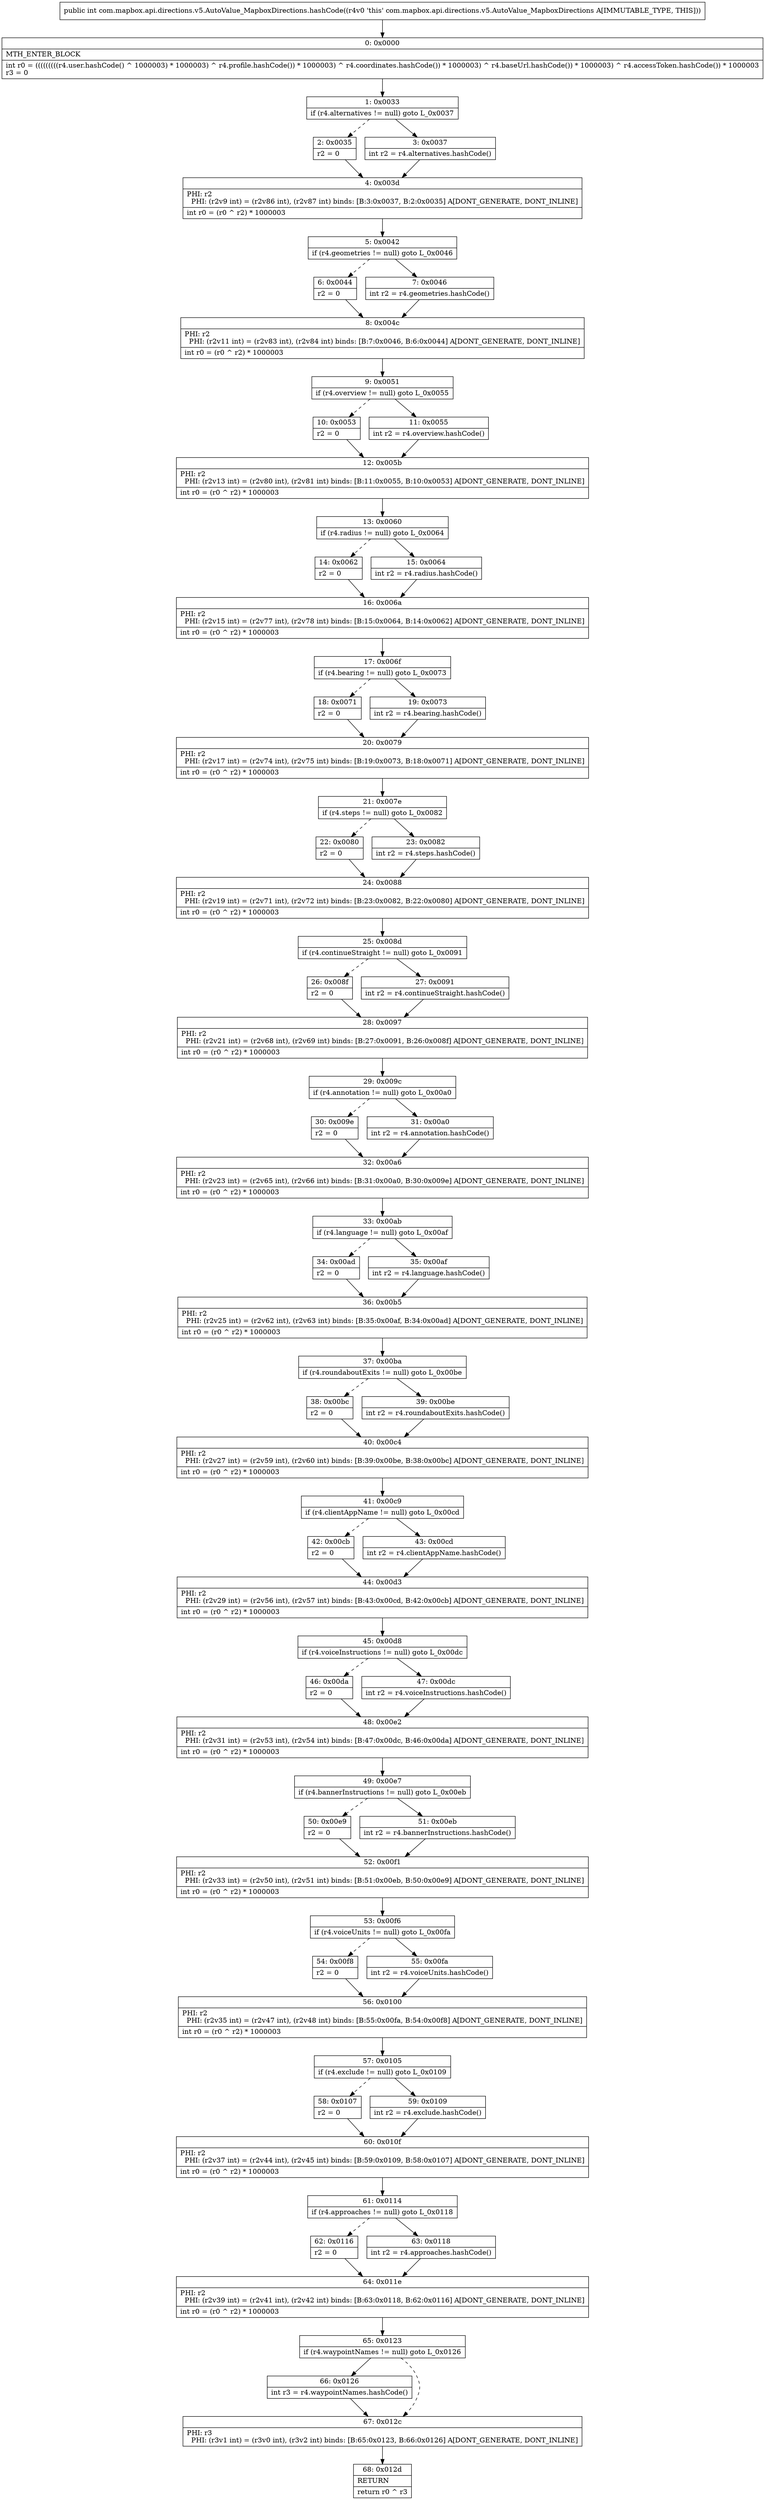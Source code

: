 digraph "CFG forcom.mapbox.api.directions.v5.AutoValue_MapboxDirections.hashCode()I" {
Node_0 [shape=record,label="{0\:\ 0x0000|MTH_ENTER_BLOCK\l|int r0 = (((((((((r4.user.hashCode() ^ 1000003) * 1000003) ^ r4.profile.hashCode()) * 1000003) ^ r4.coordinates.hashCode()) * 1000003) ^ r4.baseUrl.hashCode()) * 1000003) ^ r4.accessToken.hashCode()) * 1000003\lr3 = 0\l}"];
Node_1 [shape=record,label="{1\:\ 0x0033|if (r4.alternatives != null) goto L_0x0037\l}"];
Node_2 [shape=record,label="{2\:\ 0x0035|r2 = 0\l}"];
Node_3 [shape=record,label="{3\:\ 0x0037|int r2 = r4.alternatives.hashCode()\l}"];
Node_4 [shape=record,label="{4\:\ 0x003d|PHI: r2 \l  PHI: (r2v9 int) = (r2v86 int), (r2v87 int) binds: [B:3:0x0037, B:2:0x0035] A[DONT_GENERATE, DONT_INLINE]\l|int r0 = (r0 ^ r2) * 1000003\l}"];
Node_5 [shape=record,label="{5\:\ 0x0042|if (r4.geometries != null) goto L_0x0046\l}"];
Node_6 [shape=record,label="{6\:\ 0x0044|r2 = 0\l}"];
Node_7 [shape=record,label="{7\:\ 0x0046|int r2 = r4.geometries.hashCode()\l}"];
Node_8 [shape=record,label="{8\:\ 0x004c|PHI: r2 \l  PHI: (r2v11 int) = (r2v83 int), (r2v84 int) binds: [B:7:0x0046, B:6:0x0044] A[DONT_GENERATE, DONT_INLINE]\l|int r0 = (r0 ^ r2) * 1000003\l}"];
Node_9 [shape=record,label="{9\:\ 0x0051|if (r4.overview != null) goto L_0x0055\l}"];
Node_10 [shape=record,label="{10\:\ 0x0053|r2 = 0\l}"];
Node_11 [shape=record,label="{11\:\ 0x0055|int r2 = r4.overview.hashCode()\l}"];
Node_12 [shape=record,label="{12\:\ 0x005b|PHI: r2 \l  PHI: (r2v13 int) = (r2v80 int), (r2v81 int) binds: [B:11:0x0055, B:10:0x0053] A[DONT_GENERATE, DONT_INLINE]\l|int r0 = (r0 ^ r2) * 1000003\l}"];
Node_13 [shape=record,label="{13\:\ 0x0060|if (r4.radius != null) goto L_0x0064\l}"];
Node_14 [shape=record,label="{14\:\ 0x0062|r2 = 0\l}"];
Node_15 [shape=record,label="{15\:\ 0x0064|int r2 = r4.radius.hashCode()\l}"];
Node_16 [shape=record,label="{16\:\ 0x006a|PHI: r2 \l  PHI: (r2v15 int) = (r2v77 int), (r2v78 int) binds: [B:15:0x0064, B:14:0x0062] A[DONT_GENERATE, DONT_INLINE]\l|int r0 = (r0 ^ r2) * 1000003\l}"];
Node_17 [shape=record,label="{17\:\ 0x006f|if (r4.bearing != null) goto L_0x0073\l}"];
Node_18 [shape=record,label="{18\:\ 0x0071|r2 = 0\l}"];
Node_19 [shape=record,label="{19\:\ 0x0073|int r2 = r4.bearing.hashCode()\l}"];
Node_20 [shape=record,label="{20\:\ 0x0079|PHI: r2 \l  PHI: (r2v17 int) = (r2v74 int), (r2v75 int) binds: [B:19:0x0073, B:18:0x0071] A[DONT_GENERATE, DONT_INLINE]\l|int r0 = (r0 ^ r2) * 1000003\l}"];
Node_21 [shape=record,label="{21\:\ 0x007e|if (r4.steps != null) goto L_0x0082\l}"];
Node_22 [shape=record,label="{22\:\ 0x0080|r2 = 0\l}"];
Node_23 [shape=record,label="{23\:\ 0x0082|int r2 = r4.steps.hashCode()\l}"];
Node_24 [shape=record,label="{24\:\ 0x0088|PHI: r2 \l  PHI: (r2v19 int) = (r2v71 int), (r2v72 int) binds: [B:23:0x0082, B:22:0x0080] A[DONT_GENERATE, DONT_INLINE]\l|int r0 = (r0 ^ r2) * 1000003\l}"];
Node_25 [shape=record,label="{25\:\ 0x008d|if (r4.continueStraight != null) goto L_0x0091\l}"];
Node_26 [shape=record,label="{26\:\ 0x008f|r2 = 0\l}"];
Node_27 [shape=record,label="{27\:\ 0x0091|int r2 = r4.continueStraight.hashCode()\l}"];
Node_28 [shape=record,label="{28\:\ 0x0097|PHI: r2 \l  PHI: (r2v21 int) = (r2v68 int), (r2v69 int) binds: [B:27:0x0091, B:26:0x008f] A[DONT_GENERATE, DONT_INLINE]\l|int r0 = (r0 ^ r2) * 1000003\l}"];
Node_29 [shape=record,label="{29\:\ 0x009c|if (r4.annotation != null) goto L_0x00a0\l}"];
Node_30 [shape=record,label="{30\:\ 0x009e|r2 = 0\l}"];
Node_31 [shape=record,label="{31\:\ 0x00a0|int r2 = r4.annotation.hashCode()\l}"];
Node_32 [shape=record,label="{32\:\ 0x00a6|PHI: r2 \l  PHI: (r2v23 int) = (r2v65 int), (r2v66 int) binds: [B:31:0x00a0, B:30:0x009e] A[DONT_GENERATE, DONT_INLINE]\l|int r0 = (r0 ^ r2) * 1000003\l}"];
Node_33 [shape=record,label="{33\:\ 0x00ab|if (r4.language != null) goto L_0x00af\l}"];
Node_34 [shape=record,label="{34\:\ 0x00ad|r2 = 0\l}"];
Node_35 [shape=record,label="{35\:\ 0x00af|int r2 = r4.language.hashCode()\l}"];
Node_36 [shape=record,label="{36\:\ 0x00b5|PHI: r2 \l  PHI: (r2v25 int) = (r2v62 int), (r2v63 int) binds: [B:35:0x00af, B:34:0x00ad] A[DONT_GENERATE, DONT_INLINE]\l|int r0 = (r0 ^ r2) * 1000003\l}"];
Node_37 [shape=record,label="{37\:\ 0x00ba|if (r4.roundaboutExits != null) goto L_0x00be\l}"];
Node_38 [shape=record,label="{38\:\ 0x00bc|r2 = 0\l}"];
Node_39 [shape=record,label="{39\:\ 0x00be|int r2 = r4.roundaboutExits.hashCode()\l}"];
Node_40 [shape=record,label="{40\:\ 0x00c4|PHI: r2 \l  PHI: (r2v27 int) = (r2v59 int), (r2v60 int) binds: [B:39:0x00be, B:38:0x00bc] A[DONT_GENERATE, DONT_INLINE]\l|int r0 = (r0 ^ r2) * 1000003\l}"];
Node_41 [shape=record,label="{41\:\ 0x00c9|if (r4.clientAppName != null) goto L_0x00cd\l}"];
Node_42 [shape=record,label="{42\:\ 0x00cb|r2 = 0\l}"];
Node_43 [shape=record,label="{43\:\ 0x00cd|int r2 = r4.clientAppName.hashCode()\l}"];
Node_44 [shape=record,label="{44\:\ 0x00d3|PHI: r2 \l  PHI: (r2v29 int) = (r2v56 int), (r2v57 int) binds: [B:43:0x00cd, B:42:0x00cb] A[DONT_GENERATE, DONT_INLINE]\l|int r0 = (r0 ^ r2) * 1000003\l}"];
Node_45 [shape=record,label="{45\:\ 0x00d8|if (r4.voiceInstructions != null) goto L_0x00dc\l}"];
Node_46 [shape=record,label="{46\:\ 0x00da|r2 = 0\l}"];
Node_47 [shape=record,label="{47\:\ 0x00dc|int r2 = r4.voiceInstructions.hashCode()\l}"];
Node_48 [shape=record,label="{48\:\ 0x00e2|PHI: r2 \l  PHI: (r2v31 int) = (r2v53 int), (r2v54 int) binds: [B:47:0x00dc, B:46:0x00da] A[DONT_GENERATE, DONT_INLINE]\l|int r0 = (r0 ^ r2) * 1000003\l}"];
Node_49 [shape=record,label="{49\:\ 0x00e7|if (r4.bannerInstructions != null) goto L_0x00eb\l}"];
Node_50 [shape=record,label="{50\:\ 0x00e9|r2 = 0\l}"];
Node_51 [shape=record,label="{51\:\ 0x00eb|int r2 = r4.bannerInstructions.hashCode()\l}"];
Node_52 [shape=record,label="{52\:\ 0x00f1|PHI: r2 \l  PHI: (r2v33 int) = (r2v50 int), (r2v51 int) binds: [B:51:0x00eb, B:50:0x00e9] A[DONT_GENERATE, DONT_INLINE]\l|int r0 = (r0 ^ r2) * 1000003\l}"];
Node_53 [shape=record,label="{53\:\ 0x00f6|if (r4.voiceUnits != null) goto L_0x00fa\l}"];
Node_54 [shape=record,label="{54\:\ 0x00f8|r2 = 0\l}"];
Node_55 [shape=record,label="{55\:\ 0x00fa|int r2 = r4.voiceUnits.hashCode()\l}"];
Node_56 [shape=record,label="{56\:\ 0x0100|PHI: r2 \l  PHI: (r2v35 int) = (r2v47 int), (r2v48 int) binds: [B:55:0x00fa, B:54:0x00f8] A[DONT_GENERATE, DONT_INLINE]\l|int r0 = (r0 ^ r2) * 1000003\l}"];
Node_57 [shape=record,label="{57\:\ 0x0105|if (r4.exclude != null) goto L_0x0109\l}"];
Node_58 [shape=record,label="{58\:\ 0x0107|r2 = 0\l}"];
Node_59 [shape=record,label="{59\:\ 0x0109|int r2 = r4.exclude.hashCode()\l}"];
Node_60 [shape=record,label="{60\:\ 0x010f|PHI: r2 \l  PHI: (r2v37 int) = (r2v44 int), (r2v45 int) binds: [B:59:0x0109, B:58:0x0107] A[DONT_GENERATE, DONT_INLINE]\l|int r0 = (r0 ^ r2) * 1000003\l}"];
Node_61 [shape=record,label="{61\:\ 0x0114|if (r4.approaches != null) goto L_0x0118\l}"];
Node_62 [shape=record,label="{62\:\ 0x0116|r2 = 0\l}"];
Node_63 [shape=record,label="{63\:\ 0x0118|int r2 = r4.approaches.hashCode()\l}"];
Node_64 [shape=record,label="{64\:\ 0x011e|PHI: r2 \l  PHI: (r2v39 int) = (r2v41 int), (r2v42 int) binds: [B:63:0x0118, B:62:0x0116] A[DONT_GENERATE, DONT_INLINE]\l|int r0 = (r0 ^ r2) * 1000003\l}"];
Node_65 [shape=record,label="{65\:\ 0x0123|if (r4.waypointNames != null) goto L_0x0126\l}"];
Node_66 [shape=record,label="{66\:\ 0x0126|int r3 = r4.waypointNames.hashCode()\l}"];
Node_67 [shape=record,label="{67\:\ 0x012c|PHI: r3 \l  PHI: (r3v1 int) = (r3v0 int), (r3v2 int) binds: [B:65:0x0123, B:66:0x0126] A[DONT_GENERATE, DONT_INLINE]\l}"];
Node_68 [shape=record,label="{68\:\ 0x012d|RETURN\l|return r0 ^ r3\l}"];
MethodNode[shape=record,label="{public int com.mapbox.api.directions.v5.AutoValue_MapboxDirections.hashCode((r4v0 'this' com.mapbox.api.directions.v5.AutoValue_MapboxDirections A[IMMUTABLE_TYPE, THIS])) }"];
MethodNode -> Node_0;
Node_0 -> Node_1;
Node_1 -> Node_2[style=dashed];
Node_1 -> Node_3;
Node_2 -> Node_4;
Node_3 -> Node_4;
Node_4 -> Node_5;
Node_5 -> Node_6[style=dashed];
Node_5 -> Node_7;
Node_6 -> Node_8;
Node_7 -> Node_8;
Node_8 -> Node_9;
Node_9 -> Node_10[style=dashed];
Node_9 -> Node_11;
Node_10 -> Node_12;
Node_11 -> Node_12;
Node_12 -> Node_13;
Node_13 -> Node_14[style=dashed];
Node_13 -> Node_15;
Node_14 -> Node_16;
Node_15 -> Node_16;
Node_16 -> Node_17;
Node_17 -> Node_18[style=dashed];
Node_17 -> Node_19;
Node_18 -> Node_20;
Node_19 -> Node_20;
Node_20 -> Node_21;
Node_21 -> Node_22[style=dashed];
Node_21 -> Node_23;
Node_22 -> Node_24;
Node_23 -> Node_24;
Node_24 -> Node_25;
Node_25 -> Node_26[style=dashed];
Node_25 -> Node_27;
Node_26 -> Node_28;
Node_27 -> Node_28;
Node_28 -> Node_29;
Node_29 -> Node_30[style=dashed];
Node_29 -> Node_31;
Node_30 -> Node_32;
Node_31 -> Node_32;
Node_32 -> Node_33;
Node_33 -> Node_34[style=dashed];
Node_33 -> Node_35;
Node_34 -> Node_36;
Node_35 -> Node_36;
Node_36 -> Node_37;
Node_37 -> Node_38[style=dashed];
Node_37 -> Node_39;
Node_38 -> Node_40;
Node_39 -> Node_40;
Node_40 -> Node_41;
Node_41 -> Node_42[style=dashed];
Node_41 -> Node_43;
Node_42 -> Node_44;
Node_43 -> Node_44;
Node_44 -> Node_45;
Node_45 -> Node_46[style=dashed];
Node_45 -> Node_47;
Node_46 -> Node_48;
Node_47 -> Node_48;
Node_48 -> Node_49;
Node_49 -> Node_50[style=dashed];
Node_49 -> Node_51;
Node_50 -> Node_52;
Node_51 -> Node_52;
Node_52 -> Node_53;
Node_53 -> Node_54[style=dashed];
Node_53 -> Node_55;
Node_54 -> Node_56;
Node_55 -> Node_56;
Node_56 -> Node_57;
Node_57 -> Node_58[style=dashed];
Node_57 -> Node_59;
Node_58 -> Node_60;
Node_59 -> Node_60;
Node_60 -> Node_61;
Node_61 -> Node_62[style=dashed];
Node_61 -> Node_63;
Node_62 -> Node_64;
Node_63 -> Node_64;
Node_64 -> Node_65;
Node_65 -> Node_66;
Node_65 -> Node_67[style=dashed];
Node_66 -> Node_67;
Node_67 -> Node_68;
}

